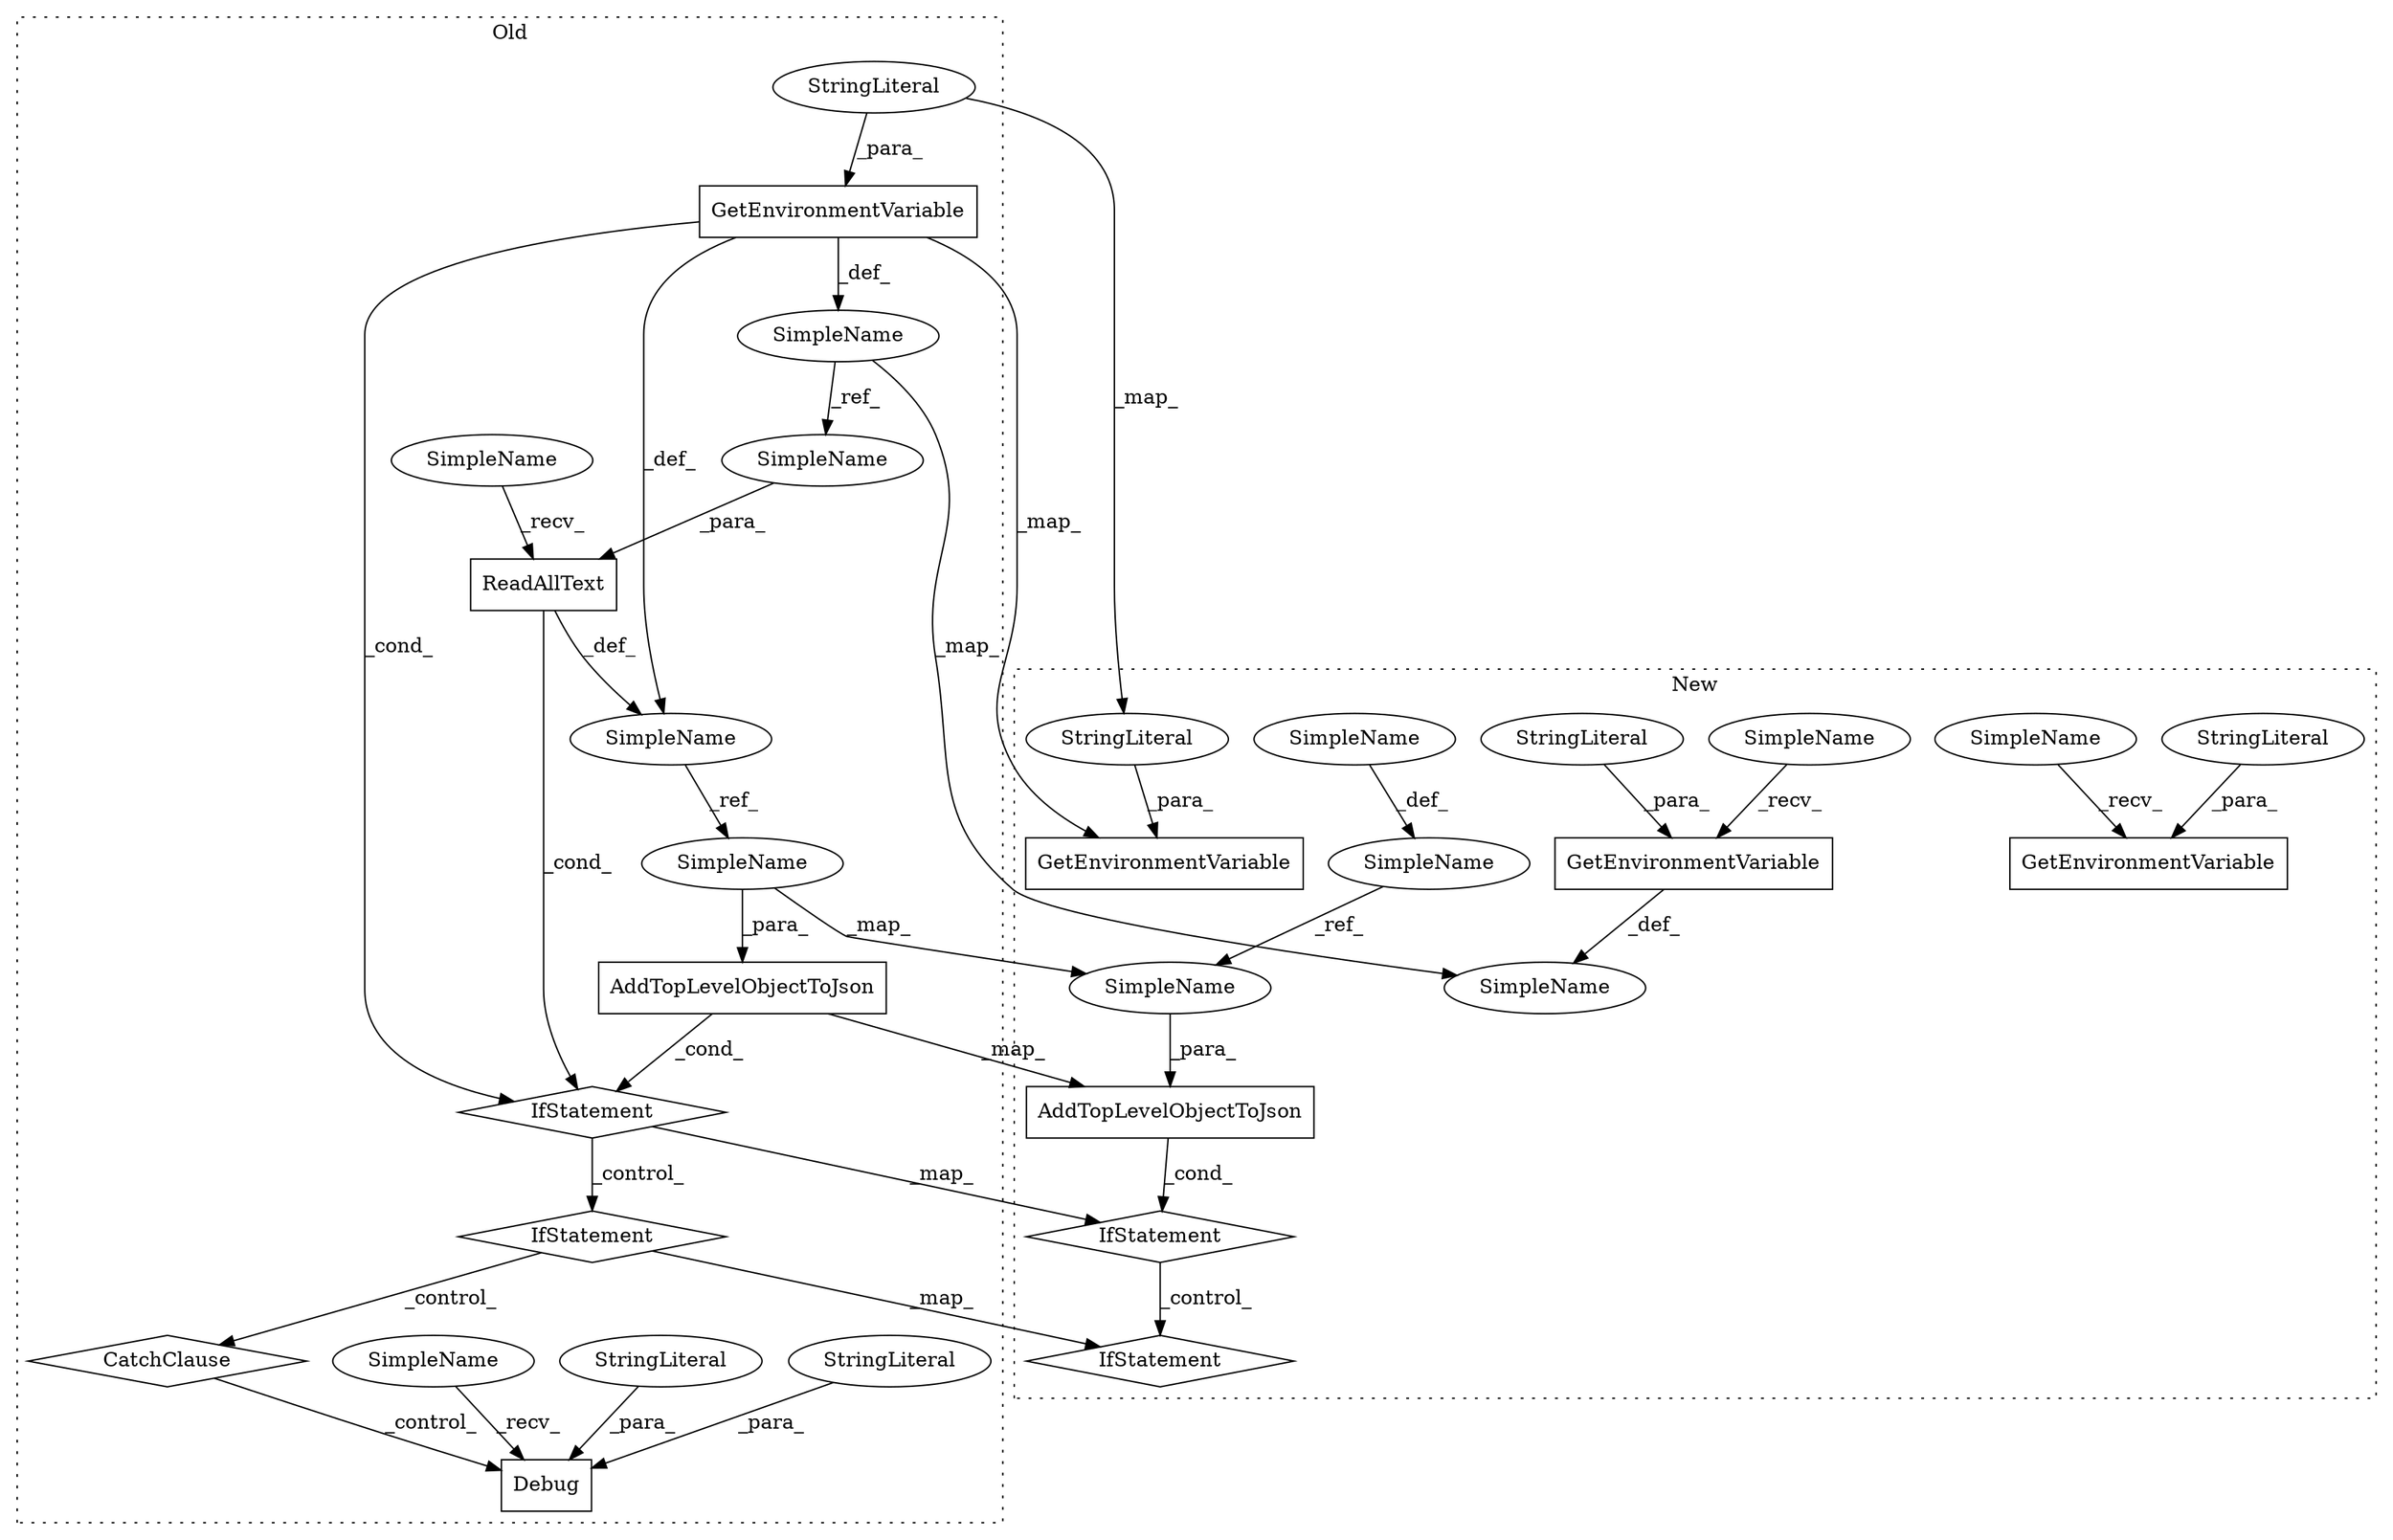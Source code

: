 digraph G {
subgraph cluster0 {
1 [label="AddTopLevelObjectToJson" a="32" s="3137,3189" l="24,1" shape="box"];
3 [label="ReadAllText" a="32" s="2947,2980" l="12,1" shape="box"];
4 [label="CatchClause" a="12" s="4048,-1" l="-4049,4067" shape="diamond"];
5 [label="Debug" a="32" s="4088,4325" l="6,1" shape="box"];
6 [label="IfStatement" a="25" s="3326,3342" l="4,22" shape="diamond"];
8 [label="SimpleName" a="42" s="2831" l="21" shape="ellipse"];
11 [label="IfStatement" a="25" s="3609,3625" l="4,22" shape="diamond"];
14 [label="SimpleName" a="42" s="2928" l="11" shape="ellipse"];
16 [label="StringLiteral" a="45" s="4094" l="35" shape="ellipse"];
18 [label="StringLiteral" a="45" s="4131" l="194" shape="ellipse"];
20 [label="GetEnvironmentVariable" a="32" s="2867,2905" l="23,1" shape="box"];
22 [label="StringLiteral" a="45" s="2890" l="15" shape="ellipse"];
25 [label="SimpleName" a="42" s="4084" l="3" shape="ellipse"];
27 [label="SimpleName" a="42" s="2942" l="4" shape="ellipse"];
30 [label="SimpleName" a="42" s="3161" l="11" shape="ellipse"];
31 [label="SimpleName" a="42" s="2959" l="21" shape="ellipse"];
label = "Old";
style="dotted";
}
subgraph cluster1 {
2 [label="AddTopLevelObjectToJson" a="32" s="3209,3256" l="24,1" shape="box"];
7 [label="IfStatement" a="25" s="3376,3392" l="4,18" shape="diamond"];
9 [label="SimpleName" a="42" s="2591" l="7" shape="ellipse"];
10 [label="GetEnvironmentVariable" a="32" s="2613,2646" l="23,1" shape="box"];
12 [label="IfStatement" a="25" s="3639,3655" l="4,18" shape="diamond"];
13 [label="GetEnvironmentVariable" a="32" s="2692,2730" l="23,1" shape="box"];
15 [label="SimpleName" a="42" s="3027" l="6" shape="ellipse"];
17 [label="StringLiteral" a="45" s="2715" l="15" shape="ellipse"];
19 [label="StringLiteral" a="45" s="2636" l="10" shape="ellipse"];
21 [label="GetEnvironmentVariable" a="32" s="2776,2814" l="23,1" shape="box"];
23 [label="StringLiteral" a="45" s="2799" l="15" shape="ellipse"];
24 [label="SimpleName" a="42" s="3233" l="6" shape="ellipse"];
26 [label="SimpleName" a="42" s="3036" l="16" shape="ellipse"];
28 [label="SimpleName" a="42" s="2680" l="11" shape="ellipse"];
29 [label="SimpleName" a="42" s="2601" l="11" shape="ellipse"];
label = "New";
style="dotted";
}
1 -> 6 [label="_cond_"];
1 -> 2 [label="_map_"];
2 -> 7 [label="_cond_"];
3 -> 14 [label="_def_"];
3 -> 6 [label="_cond_"];
4 -> 5 [label="_control_"];
6 -> 11 [label="_control_"];
6 -> 7 [label="_map_"];
7 -> 12 [label="_control_"];
8 -> 31 [label="_ref_"];
8 -> 9 [label="_map_"];
10 -> 9 [label="_def_"];
11 -> 4 [label="_control_"];
11 -> 12 [label="_map_"];
14 -> 30 [label="_ref_"];
15 -> 24 [label="_ref_"];
16 -> 5 [label="_para_"];
17 -> 13 [label="_para_"];
18 -> 5 [label="_para_"];
19 -> 10 [label="_para_"];
20 -> 8 [label="_def_"];
20 -> 6 [label="_cond_"];
20 -> 21 [label="_map_"];
20 -> 14 [label="_def_"];
22 -> 23 [label="_map_"];
22 -> 20 [label="_para_"];
23 -> 21 [label="_para_"];
24 -> 2 [label="_para_"];
25 -> 5 [label="_recv_"];
26 -> 15 [label="_def_"];
27 -> 3 [label="_recv_"];
28 -> 13 [label="_recv_"];
29 -> 10 [label="_recv_"];
30 -> 24 [label="_map_"];
30 -> 1 [label="_para_"];
31 -> 3 [label="_para_"];
}